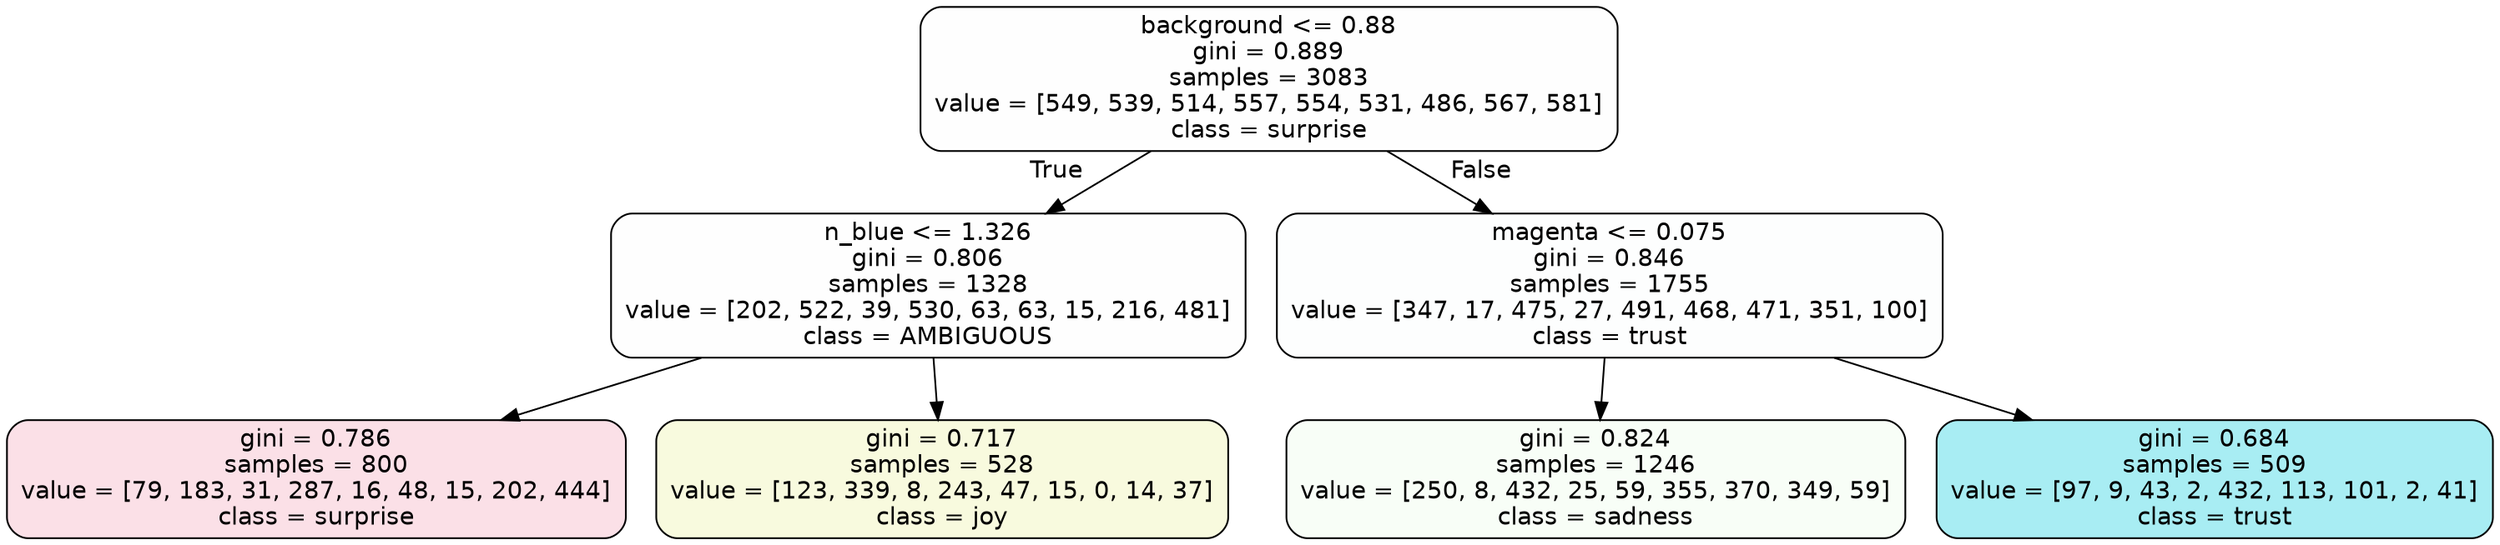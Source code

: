 digraph Tree {
node [shape=box, style="filled, rounded", color="black", fontname=helvetica] ;
edge [fontname=helvetica] ;
0 [label="background <= 0.88\ngini = 0.889\nsamples = 3083\nvalue = [549, 539, 514, 557, 554, 531, 486, 567, 581]\nclass = surprise", fillcolor="#e5396401"] ;
1 [label="n_blue <= 1.326\ngini = 0.806\nsamples = 1328\nvalue = [202, 522, 39, 530, 63, 63, 15, 216, 481]\nclass = AMBIGUOUS", fillcolor="#39e58101"] ;
0 -> 1 [labeldistance=2.5, labelangle=45, headlabel="True"] ;
2 [label="gini = 0.786\nsamples = 800\nvalue = [79, 183, 31, 287, 16, 48, 15, 202, 444]\nclass = surprise", fillcolor="#e5396427"] ;
1 -> 2 ;
3 [label="gini = 0.717\nsamples = 528\nvalue = [123, 339, 8, 243, 47, 15, 0, 14, 37]\nclass = joy", fillcolor="#d7e5392a"] ;
1 -> 3 ;
4 [label="magenta <= 0.075\ngini = 0.846\nsamples = 1755\nvalue = [347, 17, 475, 27, 491, 468, 471, 351, 100]\nclass = trust", fillcolor="#39d7e502"] ;
0 -> 4 [labeldistance=2.5, labelangle=-45, headlabel="False"] ;
5 [label="gini = 0.824\nsamples = 1246\nvalue = [250, 8, 432, 25, 59, 355, 370, 349, 59]\nclass = sadness", fillcolor="#64e5390a"] ;
4 -> 5 ;
6 [label="gini = 0.684\nsamples = 509\nvalue = [97, 9, 43, 2, 432, 113, 101, 2, 41]\nclass = trust", fillcolor="#39d7e570"] ;
4 -> 6 ;
}